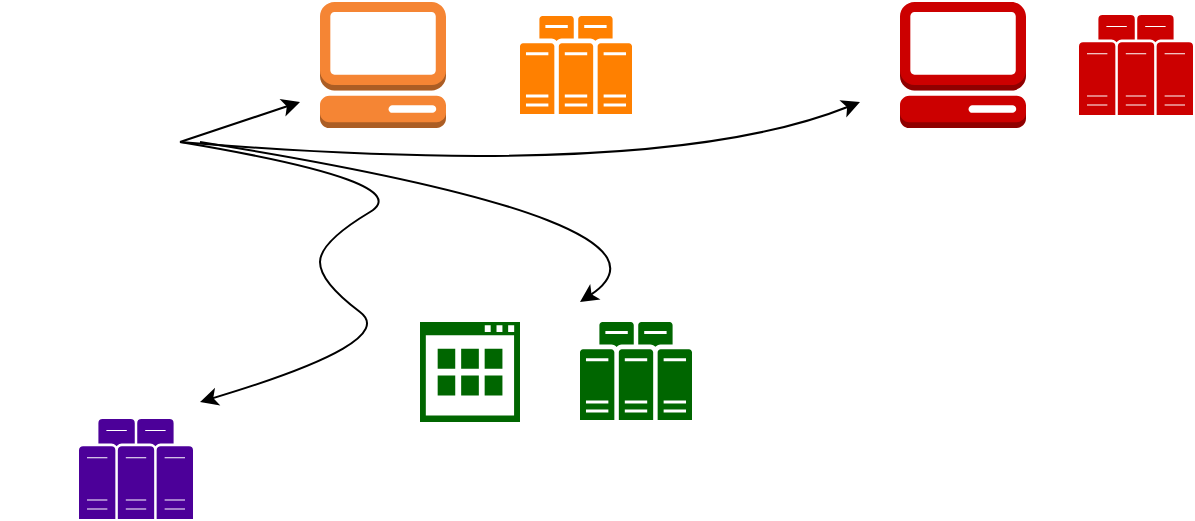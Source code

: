<mxfile version="14.8.6" type="github">
  <diagram id="Vjh0XBjIb6FuNcOJUFAc" name="Page-1">
    <mxGraphModel dx="1426" dy="638" grid="1" gridSize="10" guides="1" tooltips="1" connect="1" arrows="1" fold="1" page="1" pageScale="1" pageWidth="850" pageHeight="1100" math="0" shadow="0">
      <root>
        <mxCell id="0" />
        <mxCell id="1" parent="0" />
        <mxCell id="h661LGKWlbWSr1UnIjjs-1" value="" style="shape=image;html=1;verticalAlign=top;verticalLabelPosition=bottom;labelBackgroundColor=#ffffff;imageAspect=0;aspect=fixed;image=https://cdn2.iconfinder.com/data/icons/ios-7-icons/50/user_male2-128.png;dashed=1;strokeColor=#000000;strokeWidth=1;fillColor=#000000;gradientColor=none;fontSize=36;align=left;" vertex="1" parent="1">
          <mxGeometry x="60" y="240" width="90" height="90" as="geometry" />
        </mxCell>
        <mxCell id="h661LGKWlbWSr1UnIjjs-2" value="" style="dashed=0;html=1;shape=mxgraph.aws3.management_console;fillColor=#F58534;gradientColor=none;labelBackgroundColor=#ffffff;strokeColor=#000000;strokeWidth=1;fontSize=16;align=left;" vertex="1" parent="1">
          <mxGeometry x="220" y="220" width="63" height="63" as="geometry" />
        </mxCell>
        <mxCell id="h661LGKWlbWSr1UnIjjs-3" value="" style="shadow=0;dashed=0;html=1;strokeColor=none;labelPosition=center;verticalLabelPosition=bottom;verticalAlign=top;shape=mxgraph.office.servers.physical_host_farm;fillColor=#006600;labelBackgroundColor=#ffffff;fontSize=16;align=left;" vertex="1" parent="1">
          <mxGeometry x="350" y="380" width="56" height="49" as="geometry" />
        </mxCell>
        <mxCell id="h661LGKWlbWSr1UnIjjs-4" value="" style="shadow=0;dashed=0;html=1;strokeColor=none;shape=mxgraph.mscae.intune.detected_software;fillColor=#006600;labelBackgroundColor=#ffffff;fontSize=16;align=left;" vertex="1" parent="1">
          <mxGeometry x="270" y="380" width="50" height="50" as="geometry" />
        </mxCell>
        <mxCell id="h661LGKWlbWSr1UnIjjs-5" value="" style="shadow=0;dashed=0;html=1;strokeColor=none;labelPosition=center;verticalLabelPosition=bottom;verticalAlign=top;shape=mxgraph.office.servers.physical_host_farm;fillColor=#FF8000;labelBackgroundColor=#ffffff;fontSize=16;align=left;" vertex="1" parent="1">
          <mxGeometry x="320" y="227" width="56" height="49" as="geometry" />
        </mxCell>
        <mxCell id="h661LGKWlbWSr1UnIjjs-6" value="" style="dashed=0;html=1;shape=mxgraph.aws3.management_console;fillColor=#CC0000;gradientColor=none;labelBackgroundColor=#ffffff;strokeColor=#CC0000;strokeWidth=1;fontSize=16;align=left;" vertex="1" parent="1">
          <mxGeometry x="510" y="220" width="63" height="63" as="geometry" />
        </mxCell>
        <mxCell id="h661LGKWlbWSr1UnIjjs-7" value="" style="shadow=0;dashed=0;html=1;strokeColor=#CC0000;labelPosition=center;verticalLabelPosition=bottom;verticalAlign=top;shape=mxgraph.office.servers.physical_host_farm;fillColor=#CC0000;labelBackgroundColor=#ffffff;fontSize=16;align=left;" vertex="1" parent="1">
          <mxGeometry x="600" y="227" width="56" height="49" as="geometry" />
        </mxCell>
        <mxCell id="h661LGKWlbWSr1UnIjjs-8" value="" style="shadow=0;dashed=0;html=1;strokeColor=#4C0099;labelPosition=center;verticalLabelPosition=bottom;verticalAlign=top;shape=mxgraph.office.servers.physical_host_farm;fillColor=#4C0099;labelBackgroundColor=#ffffff;fontSize=16;align=left;" vertex="1" parent="1">
          <mxGeometry x="100" y="429" width="56" height="49" as="geometry" />
        </mxCell>
        <mxCell id="h661LGKWlbWSr1UnIjjs-9" value="" style="curved=1;endArrow=classic;html=1;" edge="1" parent="1">
          <mxGeometry width="50" height="50" relative="1" as="geometry">
            <mxPoint x="150" y="290" as="sourcePoint" />
            <mxPoint x="490" y="270" as="targetPoint" />
            <Array as="points">
              <mxPoint x="390" y="310" />
            </Array>
          </mxGeometry>
        </mxCell>
        <mxCell id="h661LGKWlbWSr1UnIjjs-10" value="" style="curved=1;endArrow=classic;html=1;" edge="1" parent="1">
          <mxGeometry width="50" height="50" relative="1" as="geometry">
            <mxPoint x="150" y="290" as="sourcePoint" />
            <mxPoint x="210" y="270" as="targetPoint" />
            <Array as="points" />
          </mxGeometry>
        </mxCell>
        <mxCell id="h661LGKWlbWSr1UnIjjs-11" value="" style="curved=1;endArrow=classic;html=1;" edge="1" parent="1">
          <mxGeometry width="50" height="50" relative="1" as="geometry">
            <mxPoint x="160" y="290" as="sourcePoint" />
            <mxPoint x="350" y="370" as="targetPoint" />
            <Array as="points">
              <mxPoint x="410" y="330" />
            </Array>
          </mxGeometry>
        </mxCell>
        <mxCell id="h661LGKWlbWSr1UnIjjs-12" value="" style="curved=1;endArrow=classic;html=1;" edge="1" parent="1">
          <mxGeometry width="50" height="50" relative="1" as="geometry">
            <mxPoint x="150" y="290" as="sourcePoint" />
            <mxPoint x="160" y="420" as="targetPoint" />
            <Array as="points">
              <mxPoint x="270" y="310" />
              <mxPoint x="220" y="340" />
              <mxPoint x="220" y="360" />
              <mxPoint x="260" y="390" />
            </Array>
          </mxGeometry>
        </mxCell>
      </root>
    </mxGraphModel>
  </diagram>
</mxfile>
